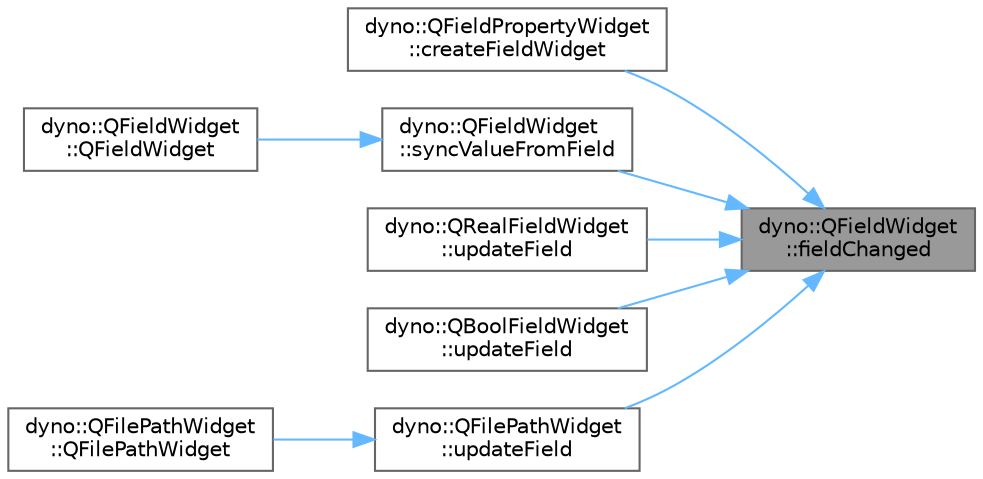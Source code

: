 digraph "dyno::QFieldWidget::fieldChanged"
{
 // LATEX_PDF_SIZE
  bgcolor="transparent";
  edge [fontname=Helvetica,fontsize=10,labelfontname=Helvetica,labelfontsize=10];
  node [fontname=Helvetica,fontsize=10,shape=box,height=0.2,width=0.4];
  rankdir="RL";
  Node1 [id="Node000001",label="dyno::QFieldWidget\l::fieldChanged",height=0.2,width=0.4,color="gray40", fillcolor="grey60", style="filled", fontcolor="black",tooltip=" "];
  Node1 -> Node2 [id="edge1_Node000001_Node000002",dir="back",color="steelblue1",style="solid",tooltip=" "];
  Node2 [id="Node000002",label="dyno::QFieldPropertyWidget\l::createFieldWidget",height=0.2,width=0.4,color="grey40", fillcolor="white", style="filled",URL="$classdyno_1_1_q_field_property_widget.html#a9c69595bb82d5eb9fdf6d6d2a00b7c22",tooltip=" "];
  Node1 -> Node3 [id="edge2_Node000001_Node000003",dir="back",color="steelblue1",style="solid",tooltip=" "];
  Node3 [id="Node000003",label="dyno::QFieldWidget\l::syncValueFromField",height=0.2,width=0.4,color="grey40", fillcolor="white", style="filled",URL="$classdyno_1_1_q_field_widget.html#afdb856055f193465195c387d6161ac52",tooltip=" "];
  Node3 -> Node4 [id="edge3_Node000003_Node000004",dir="back",color="steelblue1",style="solid",tooltip=" "];
  Node4 [id="Node000004",label="dyno::QFieldWidget\l::QFieldWidget",height=0.2,width=0.4,color="grey40", fillcolor="white", style="filled",URL="$classdyno_1_1_q_field_widget.html#ada09fd8d5468822bc75edf3e99143d3b",tooltip=" "];
  Node1 -> Node5 [id="edge4_Node000001_Node000005",dir="back",color="steelblue1",style="solid",tooltip=" "];
  Node5 [id="Node000005",label="dyno::QRealFieldWidget\l::updateField",height=0.2,width=0.4,color="grey40", fillcolor="white", style="filled",URL="$classdyno_1_1_q_real_field_widget.html#ab204e00f4063cc18030dc449edafe1f4",tooltip=" "];
  Node1 -> Node6 [id="edge5_Node000001_Node000006",dir="back",color="steelblue1",style="solid",tooltip=" "];
  Node6 [id="Node000006",label="dyno::QBoolFieldWidget\l::updateField",height=0.2,width=0.4,color="grey40", fillcolor="white", style="filled",URL="$classdyno_1_1_q_bool_field_widget.html#a83981dc076b58481cb58bfa7a8886d02",tooltip=" "];
  Node1 -> Node7 [id="edge6_Node000001_Node000007",dir="back",color="steelblue1",style="solid",tooltip=" "];
  Node7 [id="Node000007",label="dyno::QFilePathWidget\l::updateField",height=0.2,width=0.4,color="grey40", fillcolor="white", style="filled",URL="$classdyno_1_1_q_file_path_widget.html#a3e8dab4911f4a29e6ecddf33938c61ef",tooltip=" "];
  Node7 -> Node8 [id="edge7_Node000007_Node000008",dir="back",color="steelblue1",style="solid",tooltip=" "];
  Node8 [id="Node000008",label="dyno::QFilePathWidget\l::QFilePathWidget",height=0.2,width=0.4,color="grey40", fillcolor="white", style="filled",URL="$classdyno_1_1_q_file_path_widget.html#a277633bbab5f43e85b8c7096400346ac",tooltip=" "];
}
